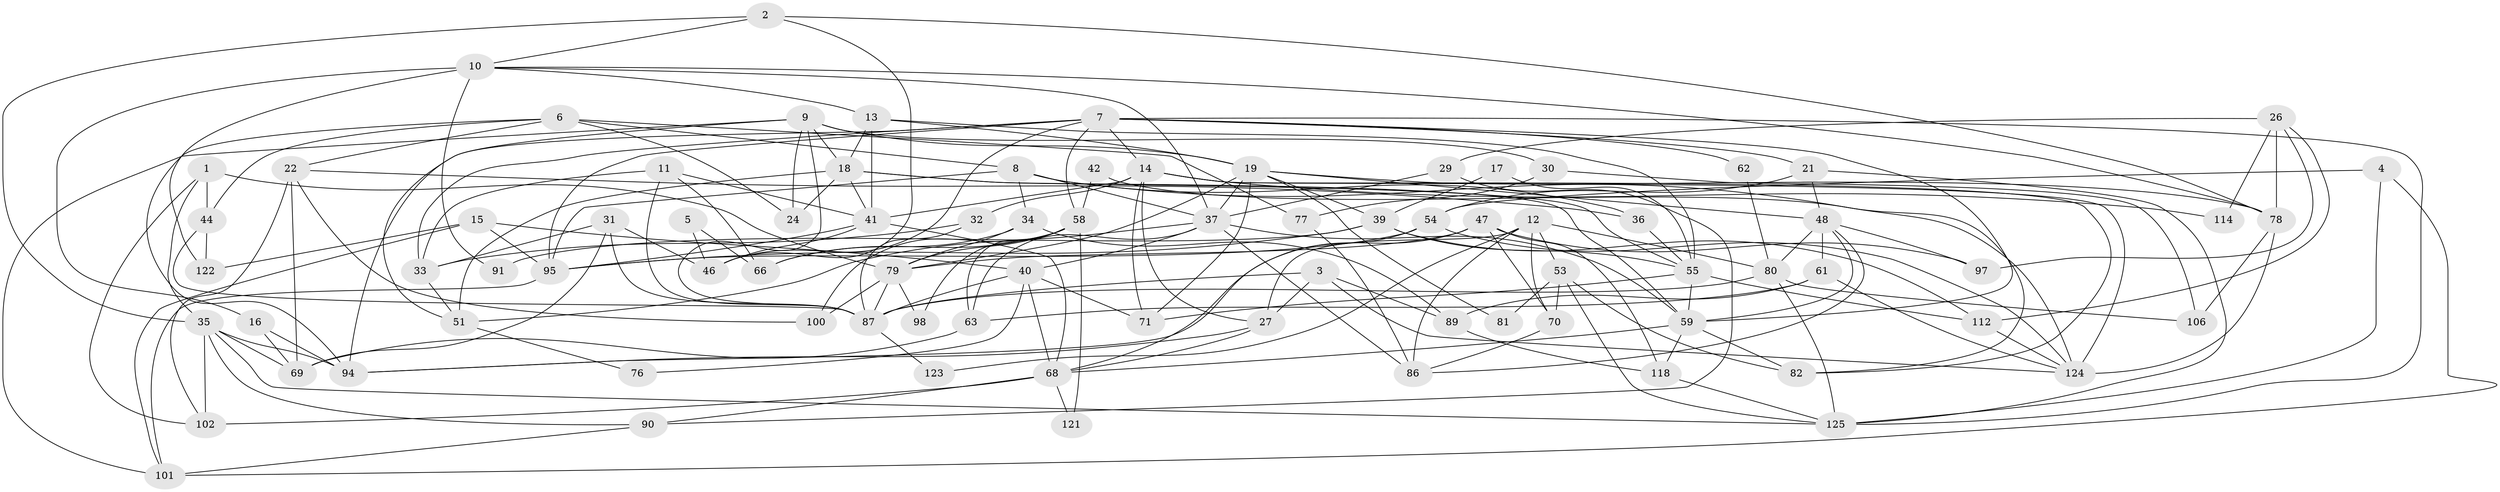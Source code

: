 // Generated by graph-tools (version 1.1) at 2025/52/02/27/25 19:52:01]
// undirected, 83 vertices, 200 edges
graph export_dot {
graph [start="1"]
  node [color=gray90,style=filled];
  1;
  2;
  3 [super="+52"];
  4 [super="+43"];
  5;
  6 [super="+108"];
  7 [super="+75"];
  8 [super="+28"];
  9 [super="+85"];
  10 [super="+65"];
  11;
  12 [super="+72"];
  13 [super="+57"];
  14 [super="+20"];
  15 [super="+23"];
  16;
  17;
  18 [super="+73"];
  19 [super="+25"];
  21 [super="+45"];
  22 [super="+49"];
  24;
  26 [super="+105"];
  27 [super="+56"];
  29;
  30;
  31 [super="+74"];
  32 [super="+113"];
  33 [super="+84"];
  34;
  35 [super="+64"];
  36;
  37 [super="+38"];
  39 [super="+104"];
  40 [super="+50"];
  41 [super="+67"];
  42;
  44;
  46 [super="+60"];
  47 [super="+120"];
  48 [super="+96"];
  51;
  53 [super="+116"];
  54;
  55 [super="+83"];
  58 [super="+103"];
  59 [super="+99"];
  61;
  62 [super="+88"];
  63;
  66;
  68 [super="+107"];
  69 [super="+109"];
  70;
  71 [super="+111"];
  76;
  77;
  78;
  79 [super="+110"];
  80 [super="+117"];
  81;
  82 [super="+92"];
  86;
  87 [super="+126"];
  89;
  90 [super="+93"];
  91;
  94 [super="+119"];
  95 [super="+115"];
  97;
  98;
  100;
  101;
  102;
  106;
  112;
  114;
  118;
  121;
  122;
  123;
  124 [super="+127"];
  125;
  1 -- 44;
  1 -- 102;
  1 -- 35;
  1 -- 79;
  2 -- 35;
  2 -- 46;
  2 -- 78;
  2 -- 10;
  3 -- 87;
  3 -- 27;
  3 -- 89;
  3 -- 124;
  4 -- 101;
  4 -- 125;
  4 -- 54;
  5 -- 66;
  5 -- 46;
  6 -- 22;
  6 -- 77;
  6 -- 44;
  6 -- 24;
  6 -- 94;
  6 -- 8;
  7 -- 95;
  7 -- 33;
  7 -- 62 [weight=2];
  7 -- 46 [weight=2];
  7 -- 14;
  7 -- 21;
  7 -- 58;
  7 -- 125;
  7 -- 94;
  7 -- 59;
  8 -- 34;
  8 -- 36;
  8 -- 37;
  8 -- 124;
  8 -- 95;
  9 -- 24;
  9 -- 101;
  9 -- 18;
  9 -- 19;
  9 -- 51;
  9 -- 87;
  9 -- 30;
  10 -- 37;
  10 -- 16;
  10 -- 91;
  10 -- 122 [weight=2];
  10 -- 78;
  10 -- 13;
  11 -- 66;
  11 -- 87;
  11 -- 33;
  11 -- 41;
  12 -- 86;
  12 -- 123;
  12 -- 80;
  12 -- 53;
  12 -- 70;
  12 -- 27;
  13 -- 19 [weight=2];
  13 -- 55;
  13 -- 18;
  13 -- 41;
  14 -- 82;
  14 -- 114;
  14 -- 71;
  14 -- 124;
  14 -- 32;
  14 -- 27;
  14 -- 41;
  15 -- 122;
  15 -- 101;
  15 -- 40;
  15 -- 95;
  16 -- 69;
  16 -- 94;
  17 -- 39;
  17 -- 55;
  18 -- 59;
  18 -- 51;
  18 -- 24;
  18 -- 55;
  18 -- 41;
  19 -- 37;
  19 -- 78;
  19 -- 81;
  19 -- 39;
  19 -- 71;
  19 -- 79;
  19 -- 48;
  21 -- 125;
  21 -- 54;
  21 -- 48;
  22 -- 36;
  22 -- 69;
  22 -- 102;
  22 -- 100;
  26 -- 78;
  26 -- 29;
  26 -- 114;
  26 -- 112;
  26 -- 97;
  27 -- 68;
  27 -- 94;
  29 -- 90;
  29 -- 37;
  30 -- 106;
  30 -- 77;
  31 -- 87;
  31 -- 33;
  31 -- 69;
  31 -- 46 [weight=2];
  32 -- 33 [weight=3];
  32 -- 87;
  33 -- 51;
  34 -- 79;
  34 -- 66;
  34 -- 89;
  35 -- 125;
  35 -- 69;
  35 -- 102;
  35 -- 90;
  35 -- 94;
  36 -- 55;
  37 -- 59;
  37 -- 63;
  37 -- 86;
  37 -- 40;
  37 -- 51;
  39 -- 55;
  39 -- 112;
  39 -- 91;
  39 -- 95;
  40 -- 71;
  40 -- 76;
  40 -- 87;
  40 -- 68;
  41 -- 68;
  41 -- 46;
  41 -- 95;
  42 -- 82 [weight=2];
  42 -- 58;
  44 -- 87;
  44 -- 122;
  47 -- 97;
  47 -- 70;
  47 -- 118;
  47 -- 79;
  47 -- 94;
  48 -- 61;
  48 -- 97;
  48 -- 80;
  48 -- 86;
  48 -- 59;
  51 -- 76;
  53 -- 82;
  53 -- 81 [weight=2];
  53 -- 70;
  53 -- 125;
  54 -- 95;
  54 -- 68;
  54 -- 124;
  55 -- 112;
  55 -- 71;
  55 -- 59;
  58 -- 79;
  58 -- 66;
  58 -- 98;
  58 -- 100;
  58 -- 121;
  58 -- 63;
  59 -- 68 [weight=2];
  59 -- 82;
  59 -- 118;
  61 -- 89;
  61 -- 63;
  61 -- 124;
  62 -- 80;
  63 -- 69;
  68 -- 121;
  68 -- 102;
  68 -- 90;
  70 -- 86;
  77 -- 86;
  78 -- 106;
  78 -- 124;
  79 -- 100;
  79 -- 87;
  79 -- 98;
  80 -- 125;
  80 -- 106;
  80 -- 87;
  87 -- 123;
  89 -- 118;
  90 -- 101;
  95 -- 101;
  112 -- 124;
  118 -- 125;
}
